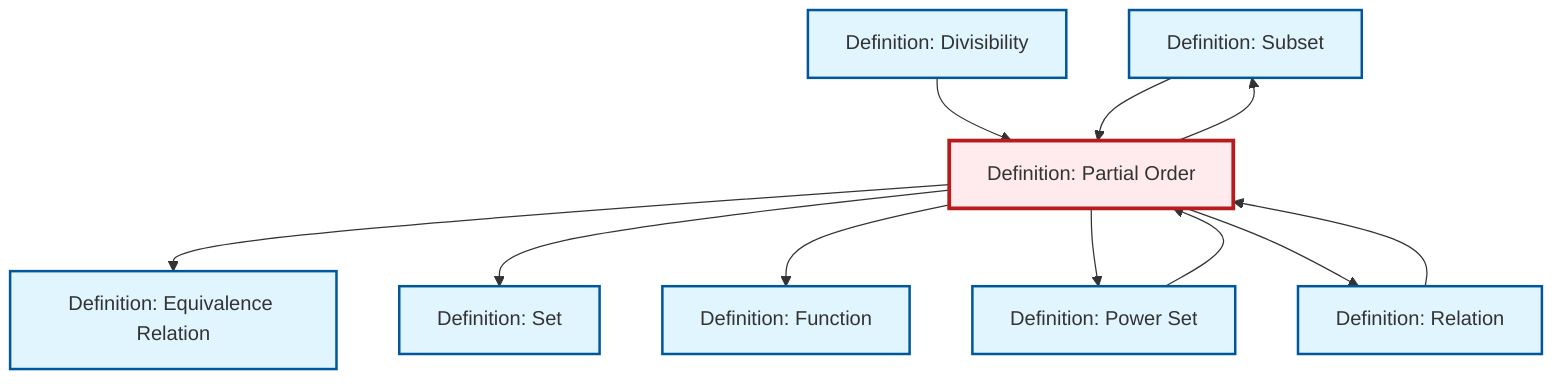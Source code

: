 graph TD
    classDef definition fill:#e1f5fe,stroke:#01579b,stroke-width:2px
    classDef theorem fill:#f3e5f5,stroke:#4a148c,stroke-width:2px
    classDef axiom fill:#fff3e0,stroke:#e65100,stroke-width:2px
    classDef example fill:#e8f5e9,stroke:#1b5e20,stroke-width:2px
    classDef current fill:#ffebee,stroke:#b71c1c,stroke-width:3px
    def-subset["Definition: Subset"]:::definition
    def-function["Definition: Function"]:::definition
    def-power-set["Definition: Power Set"]:::definition
    def-partial-order["Definition: Partial Order"]:::definition
    def-divisibility["Definition: Divisibility"]:::definition
    def-equivalence-relation["Definition: Equivalence Relation"]:::definition
    def-set["Definition: Set"]:::definition
    def-relation["Definition: Relation"]:::definition
    def-divisibility --> def-partial-order
    def-partial-order --> def-subset
    def-partial-order --> def-equivalence-relation
    def-partial-order --> def-set
    def-partial-order --> def-function
    def-partial-order --> def-power-set
    def-power-set --> def-partial-order
    def-subset --> def-partial-order
    def-partial-order --> def-relation
    def-relation --> def-partial-order
    class def-partial-order current